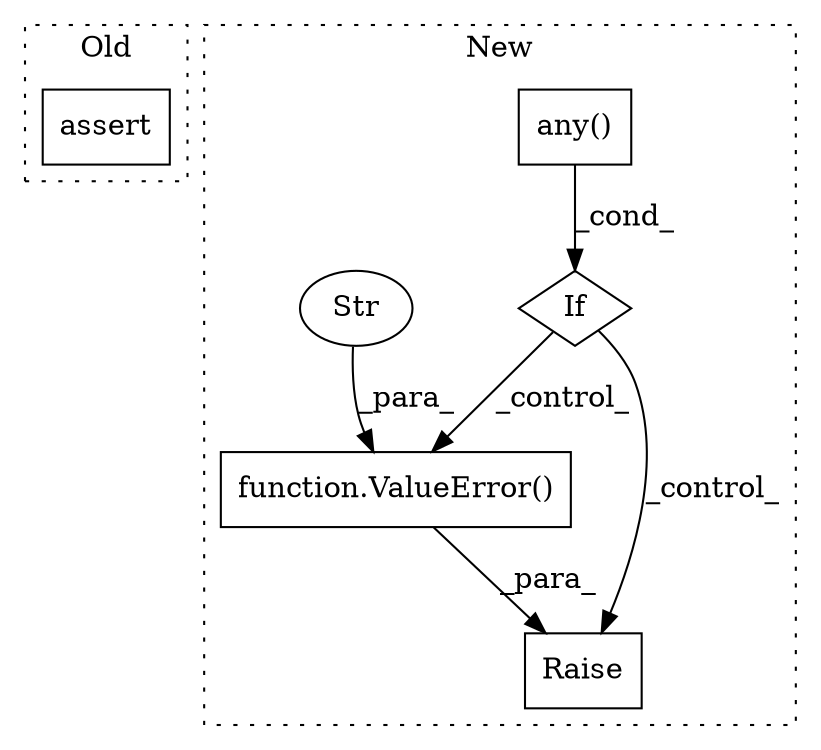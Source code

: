 digraph G {
subgraph cluster0 {
1 [label="assert" a="65" s="25438" l="7" shape="box"];
label = "Old";
style="dotted";
}
subgraph cluster1 {
2 [label="any()" a="75" s="25828" l="34" shape="box"];
3 [label="If" a="96" s="25825" l="3" shape="diamond"];
4 [label="Raise" a="91" s="25872" l="6" shape="box"];
5 [label="function.ValueError()" a="75" s="25878,25920" l="11,1" shape="box"];
6 [label="Str" a="66" s="25889" l="31" shape="ellipse"];
label = "New";
style="dotted";
}
2 -> 3 [label="_cond_"];
3 -> 4 [label="_control_"];
3 -> 5 [label="_control_"];
5 -> 4 [label="_para_"];
6 -> 5 [label="_para_"];
}